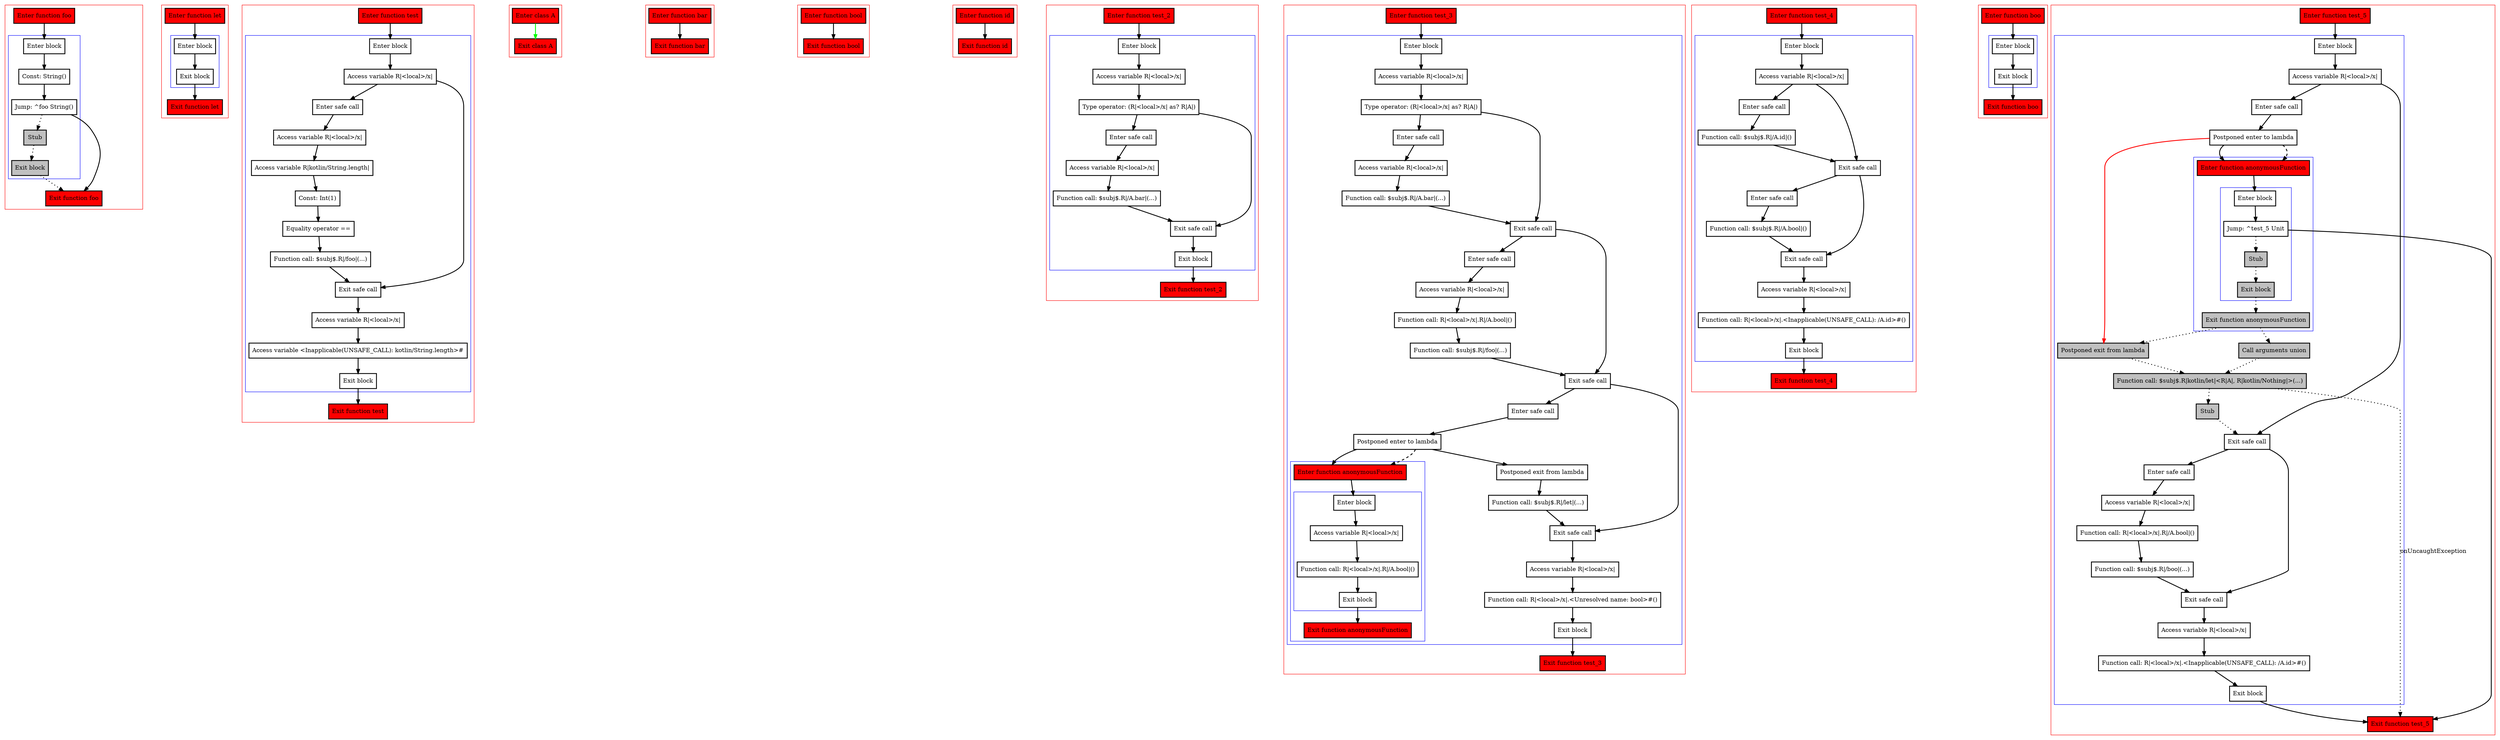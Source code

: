 digraph safeCalls_kt {
    graph [nodesep=3]
    node [shape=box penwidth=2]
    edge [penwidth=2]

    subgraph cluster_0 {
        color=red
        0 [label="Enter function foo" style="filled" fillcolor=red];
        subgraph cluster_1 {
            color=blue
            1 [label="Enter block"];
            2 [label="Const: String()"];
            3 [label="Jump: ^foo String()"];
            4 [label="Stub" style="filled" fillcolor=gray];
            5 [label="Exit block" style="filled" fillcolor=gray];
        }
        6 [label="Exit function foo" style="filled" fillcolor=red];
    }
    0 -> {1};
    1 -> {2};
    2 -> {3};
    3 -> {6};
    3 -> {4} [style=dotted];
    4 -> {5} [style=dotted];
    5 -> {6} [style=dotted];

    subgraph cluster_2 {
        color=red
        7 [label="Enter function let" style="filled" fillcolor=red];
        subgraph cluster_3 {
            color=blue
            8 [label="Enter block"];
            9 [label="Exit block"];
        }
        10 [label="Exit function let" style="filled" fillcolor=red];
    }
    7 -> {8};
    8 -> {9};
    9 -> {10};

    subgraph cluster_4 {
        color=red
        11 [label="Enter function test" style="filled" fillcolor=red];
        subgraph cluster_5 {
            color=blue
            12 [label="Enter block"];
            13 [label="Access variable R|<local>/x|"];
            14 [label="Enter safe call"];
            15 [label="Access variable R|<local>/x|"];
            16 [label="Access variable R|kotlin/String.length|"];
            17 [label="Const: Int(1)"];
            18 [label="Equality operator =="];
            19 [label="Function call: $subj$.R|/foo|(...)"];
            20 [label="Exit safe call"];
            21 [label="Access variable R|<local>/x|"];
            22 [label="Access variable <Inapplicable(UNSAFE_CALL): kotlin/String.length>#"];
            23 [label="Exit block"];
        }
        24 [label="Exit function test" style="filled" fillcolor=red];
    }
    11 -> {12};
    12 -> {13};
    13 -> {14 20};
    14 -> {15};
    15 -> {16};
    16 -> {17};
    17 -> {18};
    18 -> {19};
    19 -> {20};
    20 -> {21};
    21 -> {22};
    22 -> {23};
    23 -> {24};

    subgraph cluster_6 {
        color=red
        25 [label="Enter class A" style="filled" fillcolor=red];
        26 [label="Exit class A" style="filled" fillcolor=red];
    }
    25 -> {26} [color=green];

    subgraph cluster_7 {
        color=red
        27 [label="Enter function bar" style="filled" fillcolor=red];
        28 [label="Exit function bar" style="filled" fillcolor=red];
    }
    27 -> {28};

    subgraph cluster_8 {
        color=red
        29 [label="Enter function bool" style="filled" fillcolor=red];
        30 [label="Exit function bool" style="filled" fillcolor=red];
    }
    29 -> {30};

    subgraph cluster_9 {
        color=red
        31 [label="Enter function id" style="filled" fillcolor=red];
        32 [label="Exit function id" style="filled" fillcolor=red];
    }
    31 -> {32};

    subgraph cluster_10 {
        color=red
        33 [label="Enter function test_2" style="filled" fillcolor=red];
        subgraph cluster_11 {
            color=blue
            34 [label="Enter block"];
            35 [label="Access variable R|<local>/x|"];
            36 [label="Type operator: (R|<local>/x| as? R|A|)"];
            37 [label="Enter safe call"];
            38 [label="Access variable R|<local>/x|"];
            39 [label="Function call: $subj$.R|/A.bar|(...)"];
            40 [label="Exit safe call"];
            41 [label="Exit block"];
        }
        42 [label="Exit function test_2" style="filled" fillcolor=red];
    }
    33 -> {34};
    34 -> {35};
    35 -> {36};
    36 -> {37 40};
    37 -> {38};
    38 -> {39};
    39 -> {40};
    40 -> {41};
    41 -> {42};

    subgraph cluster_12 {
        color=red
        43 [label="Enter function test_3" style="filled" fillcolor=red];
        subgraph cluster_13 {
            color=blue
            44 [label="Enter block"];
            45 [label="Access variable R|<local>/x|"];
            46 [label="Type operator: (R|<local>/x| as? R|A|)"];
            47 [label="Enter safe call"];
            48 [label="Access variable R|<local>/x|"];
            49 [label="Function call: $subj$.R|/A.bar|(...)"];
            50 [label="Exit safe call"];
            51 [label="Enter safe call"];
            52 [label="Access variable R|<local>/x|"];
            53 [label="Function call: R|<local>/x|.R|/A.bool|()"];
            54 [label="Function call: $subj$.R|/foo|(...)"];
            55 [label="Exit safe call"];
            56 [label="Enter safe call"];
            57 [label="Postponed enter to lambda"];
            subgraph cluster_14 {
                color=blue
                65 [label="Enter function anonymousFunction" style="filled" fillcolor=red];
                subgraph cluster_15 {
                    color=blue
                    66 [label="Enter block"];
                    67 [label="Access variable R|<local>/x|"];
                    68 [label="Function call: R|<local>/x|.R|/A.bool|()"];
                    69 [label="Exit block"];
                }
                70 [label="Exit function anonymousFunction" style="filled" fillcolor=red];
            }
            58 [label="Postponed exit from lambda"];
            59 [label="Function call: $subj$.R|/let|(...)"];
            60 [label="Exit safe call"];
            61 [label="Access variable R|<local>/x|"];
            62 [label="Function call: R|<local>/x|.<Unresolved name: bool>#()"];
            63 [label="Exit block"];
        }
        64 [label="Exit function test_3" style="filled" fillcolor=red];
    }
    43 -> {44};
    44 -> {45};
    45 -> {46};
    46 -> {47 50};
    47 -> {48};
    48 -> {49};
    49 -> {50};
    50 -> {51 55};
    51 -> {52};
    52 -> {53};
    53 -> {54};
    54 -> {55};
    55 -> {56 60};
    56 -> {57};
    57 -> {58 65};
    57 -> {65} [style=dashed];
    58 -> {59};
    59 -> {60};
    60 -> {61};
    61 -> {62};
    62 -> {63};
    63 -> {64};
    65 -> {66};
    66 -> {67};
    67 -> {68};
    68 -> {69};
    69 -> {70};

    subgraph cluster_16 {
        color=red
        71 [label="Enter function test_4" style="filled" fillcolor=red];
        subgraph cluster_17 {
            color=blue
            72 [label="Enter block"];
            73 [label="Access variable R|<local>/x|"];
            74 [label="Enter safe call"];
            75 [label="Function call: $subj$.R|/A.id|()"];
            76 [label="Exit safe call"];
            77 [label="Enter safe call"];
            78 [label="Function call: $subj$.R|/A.bool|()"];
            79 [label="Exit safe call"];
            80 [label="Access variable R|<local>/x|"];
            81 [label="Function call: R|<local>/x|.<Inapplicable(UNSAFE_CALL): /A.id>#()"];
            82 [label="Exit block"];
        }
        83 [label="Exit function test_4" style="filled" fillcolor=red];
    }
    71 -> {72};
    72 -> {73};
    73 -> {74 76};
    74 -> {75};
    75 -> {76};
    76 -> {77 79};
    77 -> {78};
    78 -> {79};
    79 -> {80};
    80 -> {81};
    81 -> {82};
    82 -> {83};

    subgraph cluster_18 {
        color=red
        84 [label="Enter function boo" style="filled" fillcolor=red];
        subgraph cluster_19 {
            color=blue
            85 [label="Enter block"];
            86 [label="Exit block"];
        }
        87 [label="Exit function boo" style="filled" fillcolor=red];
    }
    84 -> {85};
    85 -> {86};
    86 -> {87};

    subgraph cluster_20 {
        color=red
        88 [label="Enter function test_5" style="filled" fillcolor=red];
        subgraph cluster_21 {
            color=blue
            89 [label="Enter block"];
            90 [label="Access variable R|<local>/x|"];
            91 [label="Enter safe call"];
            92 [label="Postponed enter to lambda"];
            subgraph cluster_22 {
                color=blue
                107 [label="Enter function anonymousFunction" style="filled" fillcolor=red];
                subgraph cluster_23 {
                    color=blue
                    108 [label="Enter block"];
                    109 [label="Jump: ^test_5 Unit"];
                    110 [label="Stub" style="filled" fillcolor=gray];
                    111 [label="Exit block" style="filled" fillcolor=gray];
                }
                112 [label="Exit function anonymousFunction" style="filled" fillcolor=red style="filled" fillcolor=gray];
            }
            93 [label="Call arguments union" style="filled" fillcolor=gray];
            94 [label="Postponed exit from lambda" style="filled" fillcolor=gray];
            95 [label="Function call: $subj$.R|kotlin/let|<R|A|, R|kotlin/Nothing|>(...)" style="filled" fillcolor=gray];
            96 [label="Stub" style="filled" fillcolor=gray];
            97 [label="Exit safe call"];
            98 [label="Enter safe call"];
            99 [label="Access variable R|<local>/x|"];
            100 [label="Function call: R|<local>/x|.R|/A.bool|()"];
            101 [label="Function call: $subj$.R|/boo|(...)"];
            102 [label="Exit safe call"];
            103 [label="Access variable R|<local>/x|"];
            104 [label="Function call: R|<local>/x|.<Inapplicable(UNSAFE_CALL): /A.id>#()"];
            105 [label="Exit block"];
        }
        106 [label="Exit function test_5" style="filled" fillcolor=red];
    }
    88 -> {89};
    89 -> {90};
    90 -> {91 97};
    91 -> {92};
    92 -> {107};
    92 -> {94} [color=red];
    92 -> {107} [style=dashed];
    93 -> {95} [style=dotted];
    94 -> {95} [style=dotted];
    95 -> {96} [style=dotted];
    95 -> {106} [style=dotted]    [label=onUncaughtException];
    96 -> {97} [style=dotted];
    97 -> {98 102};
    98 -> {99};
    99 -> {100};
    100 -> {101};
    101 -> {102};
    102 -> {103};
    103 -> {104};
    104 -> {105};
    105 -> {106};
    107 -> {108};
    108 -> {109};
    109 -> {106};
    109 -> {110} [style=dotted];
    110 -> {111} [style=dotted];
    111 -> {112} [style=dotted];
    112 -> {94 93} [style=dotted];

}
